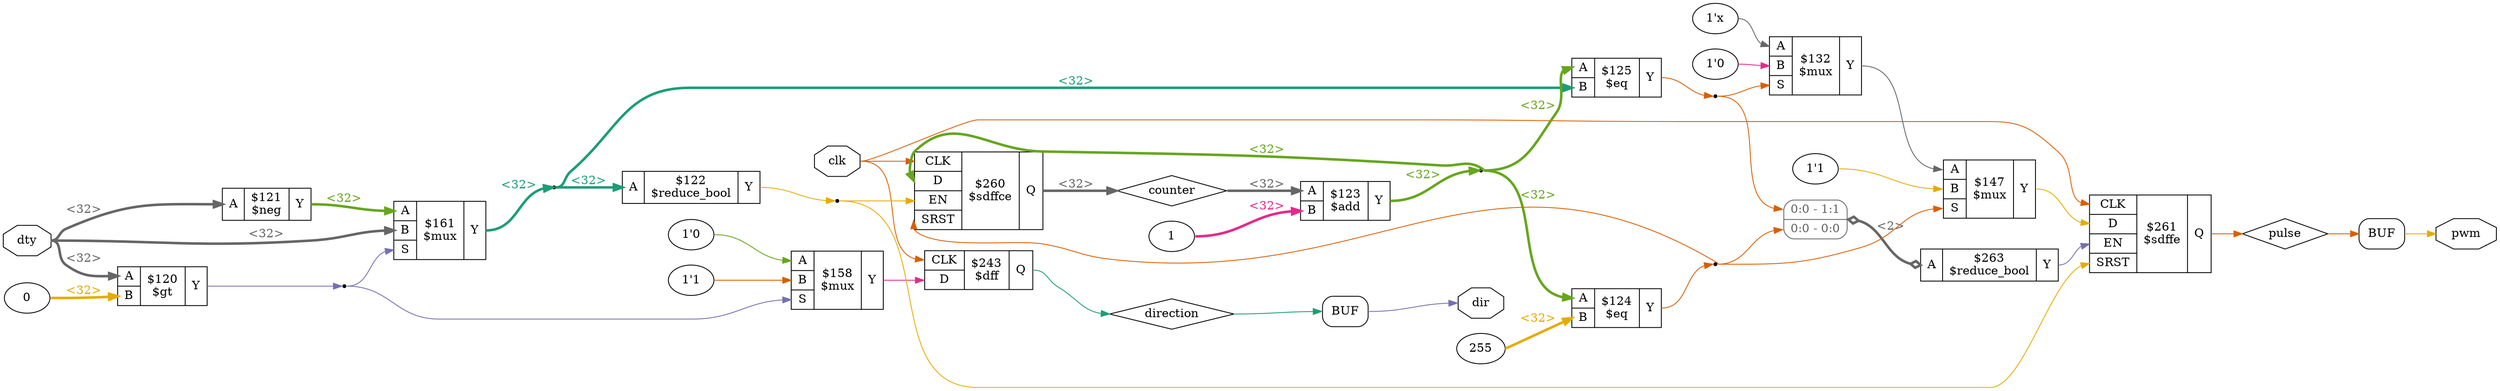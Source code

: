 digraph "$paramod&#9586;vout_sine_pwm&#9586;DIVIDER=s32'00000000000000000000000011111111" {
rankdir="LR";
remincross=true;
n12 [ shape=octagon, label="clk", color="black", fontcolor="black" ];
n13 [ shape=diamond, label="counter", color="black", fontcolor="black" ];
n14 [ shape=octagon, label="dir", color="black", fontcolor="black" ];
n15 [ shape=diamond, label="direction", color="black", fontcolor="black" ];
n16 [ shape=octagon, label="dty", color="black", fontcolor="black" ];
n17 [ shape=diamond, label="pulse", color="black", fontcolor="black" ];
n18 [ shape=octagon, label="pwm", color="black", fontcolor="black" ];
v0 [ label="1" ];
c22 [ shape=record, label="{{<p19> A|<p20> B}|$123\n$add|{<p21> Y}}",  ];
c28 [ shape=record, label="{{<p23> CLK|<p24> D|<p25> EN|<p26> SRST}|$260\n$sdffce|{<p27> Q}}",  ];
c29 [ shape=record, label="{{<p23> CLK|<p24> D|<p25> EN|<p26> SRST}|$261\n$sdffe|{<p27> Q}}",  ];
c30 [ shape=record, label="{{<p19> A}|$263\n$reduce_bool|{<p21> Y}}",  ];
x1 [ shape=record, style=rounded, label="<s1> 0:0 - 1:1 |<s0> 0:0 - 0:0 ", colorscheme="dark28", color="8", fontcolor="8" ];
x1:e -> c30:p19:w [arrowhead=odiamond, arrowtail=odiamond, dir=both, colorscheme="dark28", color="8", fontcolor="8", style="setlinewidth(3)", label="<2>"];
v2 [ label="255" ];
c31 [ shape=record, label="{{<p19> A|<p20> B}|$124\n$eq|{<p21> Y}}",  ];
c32 [ shape=record, label="{{<p19> A|<p20> B}|$125\n$eq|{<p21> Y}}",  ];
v3 [ label="0" ];
c33 [ shape=record, label="{{<p19> A|<p20> B}|$120\n$gt|{<p21> Y}}",  ];
c34 [ shape=record, label="{{<p19> A}|$122\n$reduce_bool|{<p21> Y}}",  ];
c35 [ shape=record, label="{{<p19> A}|$121\n$neg|{<p21> Y}}",  ];
c36 [ shape=record, label="{{<p23> CLK|<p24> D}|$243\n$dff|{<p27> Q}}",  ];
v4 [ label="1'x" ];
v5 [ label="1'0" ];
c38 [ shape=record, label="{{<p19> A|<p20> B|<p37> S}|$132\n$mux|{<p21> Y}}",  ];
v6 [ label="1'1" ];
c39 [ shape=record, label="{{<p19> A|<p20> B|<p37> S}|$147\n$mux|{<p21> Y}}",  ];
v7 [ label="1'0" ];
v8 [ label="1'1" ];
c40 [ shape=record, label="{{<p19> A|<p20> B|<p37> S}|$158\n$mux|{<p21> Y}}",  ];
c41 [ shape=record, label="{{<p19> A|<p20> B|<p37> S}|$161\n$mux|{<p21> Y}}",  ];
x9 [shape=box, style=rounded, label="BUF", ];
x10 [shape=box, style=rounded, label="BUF", ];
c40:p21:e -> c36:p24:w [colorscheme="dark28", color="4", fontcolor="4", label=""];
n10 [ shape=point ];
c34:p21:e -> n10:w [colorscheme="dark28", color="6", fontcolor="6", label=""];
n10:e -> c28:p25:w [colorscheme="dark28", color="6", fontcolor="6", label=""];
n10:e -> c29:p26:w [colorscheme="dark28", color="6", fontcolor="6", label=""];
c35:p21:e -> c41:p19:w [colorscheme="dark28", color="5", fontcolor="5", style="setlinewidth(3)", label="<32>"];
n12:e -> c28:p23:w [colorscheme="dark28", color="2", fontcolor="2", label=""];
n12:e -> c29:p23:w [colorscheme="dark28", color="2", fontcolor="2", label=""];
n12:e -> c36:p23:w [colorscheme="dark28", color="2", fontcolor="2", label=""];
c28:p27:e -> n13:w [colorscheme="dark28", color="8", fontcolor="8", style="setlinewidth(3)", label="<32>"];
n13:e -> c22:p19:w [colorscheme="dark28", color="8", fontcolor="8", style="setlinewidth(3)", label="<32>"];
x9:e -> n14:w [colorscheme="dark28", color="3", fontcolor="3", label=""];
c36:p27:e -> n15:w [colorscheme="dark28", color="1", fontcolor="1", label=""];
n15:e -> x9:w [colorscheme="dark28", color="1", fontcolor="1", label=""];
n16:e -> c33:p19:w [colorscheme="dark28", color="8", fontcolor="8", style="setlinewidth(3)", label="<32>"];
n16:e -> c35:p19:w [colorscheme="dark28", color="8", fontcolor="8", style="setlinewidth(3)", label="<32>"];
n16:e -> c41:p20:w [colorscheme="dark28", color="8", fontcolor="8", style="setlinewidth(3)", label="<32>"];
c29:p27:e -> n17:w [colorscheme="dark28", color="2", fontcolor="2", label=""];
n17:e -> x10:w [colorscheme="dark28", color="2", fontcolor="2", label=""];
x10:e -> n18:w [colorscheme="dark28", color="6", fontcolor="6", label=""];
n2 [ shape=point ];
c41:p21:e -> n2:w [colorscheme="dark28", color="1", fontcolor="1", style="setlinewidth(3)", label="<32>"];
n2:e -> c32:p20:w [colorscheme="dark28", color="1", fontcolor="1", style="setlinewidth(3)", label="<32>"];
n2:e -> c34:p19:w [colorscheme="dark28", color="1", fontcolor="1", style="setlinewidth(3)", label="<32>"];
c39:p21:e -> c29:p24:w [colorscheme="dark28", color="6", fontcolor="6", label=""];
c38:p21:e -> c39:p19:w [colorscheme="dark28", color="8", fontcolor="8", label=""];
n5 [ shape=point ];
c22:p21:e -> n5:w [colorscheme="dark28", color="5", fontcolor="5", style="setlinewidth(3)", label="<32>"];
n5:e -> c28:p24:w [colorscheme="dark28", color="5", fontcolor="5", style="setlinewidth(3)", label="<32>"];
n5:e -> c31:p19:w [colorscheme="dark28", color="5", fontcolor="5", style="setlinewidth(3)", label="<32>"];
n5:e -> c32:p19:w [colorscheme="dark28", color="5", fontcolor="5", style="setlinewidth(3)", label="<32>"];
c30:p21:e -> c29:p25:w [colorscheme="dark28", color="3", fontcolor="3", label=""];
n7 [ shape=point ];
c31:p21:e -> n7:w [colorscheme="dark28", color="2", fontcolor="2", label=""];
n7:e -> c28:p26:w [colorscheme="dark28", color="2", fontcolor="2", label=""];
n7:e -> c39:p37:w [colorscheme="dark28", color="2", fontcolor="2", label=""];
n7:e -> x1:s0:w [colorscheme="dark28", color="2", fontcolor="2", label=""];
n8 [ shape=point ];
c32:p21:e -> n8:w [colorscheme="dark28", color="2", fontcolor="2", label=""];
n8:e -> c38:p37:w [colorscheme="dark28", color="2", fontcolor="2", label=""];
n8:e -> x1:s1:w [colorscheme="dark28", color="2", fontcolor="2", label=""];
n9 [ shape=point ];
c33:p21:e -> n9:w [colorscheme="dark28", color="3", fontcolor="3", label=""];
n9:e -> c40:p37:w [colorscheme="dark28", color="3", fontcolor="3", label=""];
n9:e -> c41:p37:w [colorscheme="dark28", color="3", fontcolor="3", label=""];
v0:e -> c22:p20:w [colorscheme="dark28", color="4", fontcolor="4", style="setlinewidth(3)", label="<32>"];
v2:e -> c31:p20:w [colorscheme="dark28", color="6", fontcolor="6", style="setlinewidth(3)", label="<32>"];
v3:e -> c33:p20:w [colorscheme="dark28", color="6", fontcolor="6", style="setlinewidth(3)", label="<32>"];
v4:e -> c38:p19:w [colorscheme="dark28", color="8", fontcolor="8", label=""];
v5:e -> c38:p20:w [colorscheme="dark28", color="4", fontcolor="4", label=""];
v6:e -> c39:p20:w [colorscheme="dark28", color="6", fontcolor="6", label=""];
v7:e -> c40:p19:w [colorscheme="dark28", color="5", fontcolor="5", label=""];
v8:e -> c40:p20:w [colorscheme="dark28", color="2", fontcolor="2", label=""];
}
digraph "vout_sine_pwm" {
rankdir="LR";
remincross=true;
n12 [ shape=octagon, label="clk", color="black", fontcolor="black" ];
n13 [ shape=diamond, label="counter", color="black", fontcolor="black" ];
n14 [ shape=octagon, label="dir", color="black", fontcolor="black" ];
n15 [ shape=diamond, label="direction", color="black", fontcolor="black" ];
n16 [ shape=octagon, label="dty", color="black", fontcolor="black" ];
n17 [ shape=diamond, label="pulse", color="black", fontcolor="black" ];
n18 [ shape=octagon, label="pwm", color="black", fontcolor="black" ];
v0 [ label="1" ];
c22 [ shape=record, label="{{<p19> A|<p20> B}|$112\n$add|{<p21> Y}}",  ];
c28 [ shape=record, label="{{<p23> CLK|<p24> D|<p25> EN|<p26> SRST}|$264\n$sdffce|{<p27> Q}}",  ];
c29 [ shape=record, label="{{<p23> CLK|<p24> D|<p25> EN|<p26> SRST}|$265\n$sdffe|{<p27> Q}}",  ];
c30 [ shape=record, label="{{<p19> A}|$267\n$reduce_bool|{<p21> Y}}",  ];
x1 [ shape=record, style=rounded, label="<s1> 0:0 - 1:1 |<s0> 0:0 - 0:0 ", colorscheme="dark28", color="2", fontcolor="2" ];
x1:e -> c30:p19:w [arrowhead=odiamond, arrowtail=odiamond, dir=both, colorscheme="dark28", color="2", fontcolor="2", style="setlinewidth(3)", label="<2>"];
v2 [ label="255" ];
c31 [ shape=record, label="{{<p19> A|<p20> B}|$113\n$eq|{<p21> Y}}",  ];
c32 [ shape=record, label="{{<p19> A|<p20> B}|$114\n$eq|{<p21> Y}}",  ];
v3 [ label="0" ];
c33 [ shape=record, label="{{<p19> A|<p20> B}|$109\n$gt|{<p21> Y}}",  ];
c34 [ shape=record, label="{{<p19> A}|$111\n$reduce_bool|{<p21> Y}}",  ];
c35 [ shape=record, label="{{<p19> A}|$110\n$neg|{<p21> Y}}",  ];
c36 [ shape=record, label="{{<p23> CLK|<p24> D}|$247\n$dff|{<p27> Q}}",  ];
v4 [ label="1'x" ];
v5 [ label="1'0" ];
c38 [ shape=record, label="{{<p19> A|<p20> B|<p37> S}|$165\n$mux|{<p21> Y}}",  ];
v6 [ label="1'1" ];
c39 [ shape=record, label="{{<p19> A|<p20> B|<p37> S}|$180\n$mux|{<p21> Y}}",  ];
v7 [ label="1'0" ];
v8 [ label="1'1" ];
c40 [ shape=record, label="{{<p19> A|<p20> B|<p37> S}|$191\n$mux|{<p21> Y}}",  ];
c41 [ shape=record, label="{{<p19> A|<p20> B|<p37> S}|$194\n$mux|{<p21> Y}}",  ];
x9 [shape=box, style=rounded, label="BUF", ];
x10 [shape=box, style=rounded, label="BUF", ];
c40:p21:e -> c36:p24:w [colorscheme="dark28", color="4", fontcolor="4", label=""];
n10 [ shape=point ];
c34:p21:e -> n10:w [colorscheme="dark28", color="8", fontcolor="8", label=""];
n10:e -> c28:p25:w [colorscheme="dark28", color="8", fontcolor="8", label=""];
n10:e -> c29:p26:w [colorscheme="dark28", color="8", fontcolor="8", label=""];
c35:p21:e -> c41:p19:w [colorscheme="dark28", color="6", fontcolor="6", style="setlinewidth(3)", label="<32>"];
n12:e -> c28:p23:w [colorscheme="dark28", color="1", fontcolor="1", label=""];
n12:e -> c29:p23:w [colorscheme="dark28", color="1", fontcolor="1", label=""];
n12:e -> c36:p23:w [colorscheme="dark28", color="1", fontcolor="1", label=""];
c28:p27:e -> n13:w [colorscheme="dark28", color="3", fontcolor="3", style="setlinewidth(3)", label="<32>"];
n13:e -> c22:p19:w [colorscheme="dark28", color="3", fontcolor="3", style="setlinewidth(3)", label="<32>"];
x9:e -> n14:w [colorscheme="dark28", color="4", fontcolor="4", label=""];
c36:p27:e -> n15:w [colorscheme="dark28", color="6", fontcolor="6", label=""];
n15:e -> x9:w [colorscheme="dark28", color="6", fontcolor="6", label=""];
n16:e -> c33:p19:w [colorscheme="dark28", color="3", fontcolor="3", style="setlinewidth(3)", label="<32>"];
n16:e -> c35:p19:w [colorscheme="dark28", color="3", fontcolor="3", style="setlinewidth(3)", label="<32>"];
n16:e -> c41:p20:w [colorscheme="dark28", color="3", fontcolor="3", style="setlinewidth(3)", label="<32>"];
c29:p27:e -> n17:w [colorscheme="dark28", color="3", fontcolor="3", label=""];
n17:e -> x10:w [colorscheme="dark28", color="3", fontcolor="3", label=""];
x10:e -> n18:w [colorscheme="dark28", color="2", fontcolor="2", label=""];
n2 [ shape=point ];
c41:p21:e -> n2:w [colorscheme="dark28", color="8", fontcolor="8", style="setlinewidth(3)", label="<32>"];
n2:e -> c32:p20:w [colorscheme="dark28", color="8", fontcolor="8", style="setlinewidth(3)", label="<32>"];
n2:e -> c34:p19:w [colorscheme="dark28", color="8", fontcolor="8", style="setlinewidth(3)", label="<32>"];
c39:p21:e -> c29:p24:w [colorscheme="dark28", color="7", fontcolor="7", label=""];
c38:p21:e -> c39:p19:w [colorscheme="dark28", color="7", fontcolor="7", label=""];
n5 [ shape=point ];
c22:p21:e -> n5:w [colorscheme="dark28", color="7", fontcolor="7", style="setlinewidth(3)", label="<32>"];
n5:e -> c28:p24:w [colorscheme="dark28", color="7", fontcolor="7", style="setlinewidth(3)", label="<32>"];
n5:e -> c31:p19:w [colorscheme="dark28", color="7", fontcolor="7", style="setlinewidth(3)", label="<32>"];
n5:e -> c32:p19:w [colorscheme="dark28", color="7", fontcolor="7", style="setlinewidth(3)", label="<32>"];
c30:p21:e -> c29:p25:w [colorscheme="dark28", color="7", fontcolor="7", label=""];
n7 [ shape=point ];
c31:p21:e -> n7:w [colorscheme="dark28", color="3", fontcolor="3", label=""];
n7:e -> c28:p26:w [colorscheme="dark28", color="3", fontcolor="3", label=""];
n7:e -> c39:p37:w [colorscheme="dark28", color="3", fontcolor="3", label=""];
n7:e -> x1:s0:w [colorscheme="dark28", color="3", fontcolor="3", label=""];
n8 [ shape=point ];
c32:p21:e -> n8:w [colorscheme="dark28", color="2", fontcolor="2", label=""];
n8:e -> c38:p37:w [colorscheme="dark28", color="2", fontcolor="2", label=""];
n8:e -> x1:s1:w [colorscheme="dark28", color="2", fontcolor="2", label=""];
n9 [ shape=point ];
c33:p21:e -> n9:w [colorscheme="dark28", color="1", fontcolor="1", label=""];
n9:e -> c40:p37:w [colorscheme="dark28", color="1", fontcolor="1", label=""];
n9:e -> c41:p37:w [colorscheme="dark28", color="1", fontcolor="1", label=""];
v0:e -> c22:p20:w [colorscheme="dark28", color="1", fontcolor="1", style="setlinewidth(3)", label="<32>"];
v2:e -> c31:p20:w [colorscheme="dark28", color="5", fontcolor="5", style="setlinewidth(3)", label="<32>"];
v3:e -> c33:p20:w [colorscheme="dark28", color="1", fontcolor="1", style="setlinewidth(3)", label="<32>"];
v4:e -> c38:p19:w [colorscheme="dark28", color="3", fontcolor="3", label=""];
v5:e -> c38:p20:w [colorscheme="dark28", color="8", fontcolor="8", label=""];
v6:e -> c39:p20:w [colorscheme="dark28", color="7", fontcolor="7", label=""];
v7:e -> c40:p19:w [colorscheme="dark28", color="5", fontcolor="5", label=""];
v8:e -> c40:p20:w [colorscheme="dark28", color="7", fontcolor="7", label=""];
}
digraph "vout_sinepwm" {
rankdir="LR";
remincross=true;
n48 [ shape=octagon, label="clk", color="black", fontcolor="black" ];
n49 [ shape=diamond, label="clk_cnt", color="black", fontcolor="black" ];
n50 [ shape=diamond, label="cnt", color="black", fontcolor="black" ];
n51 [ shape=diamond, label="dir1", color="black", fontcolor="black" ];
n52 [ shape=diamond, label="dty", color="black", fontcolor="black" ];
n53 [ shape=octagon, label="freq", color="black", fontcolor="black" ];
n54 [ shape=octagon, label="pwm_out", color="black", fontcolor="black" ];
c60 [ shape=record, label="{{<p55> CLK|<p56> D|<p57> EN|<p58> SRST}|$rdreg[0]\n$sdffce|{<p59> Q}}",  ];
v0 [ label="1" ];
c64 [ shape=record, label="{{<p61> A|<p62> B}|$32\n$add|{<p63> Y}}",  ];
v1 [ label="1" ];
c65 [ shape=record, label="{{<p61> A|<p62> B}|$39\n$add|{<p63> Y}}",  ];
c66 [ shape=record, label="{{<p55> CLK|<p56> D|<p58> SRST}|$258\n$sdff|{<p59> Q}}",  ];
c67 [ shape=record, label="{{<p55> CLK|<p56> D|<p57> EN|<p58> SRST}|$268\n$sdffce|{<p59> Q}}",  ];
c68 [ shape=record, label="{{<p61> A}|$36\n$logic_not|{<p63> Y}}",  ];
v2 [ label="8'00011101" ];
c69 [ shape=record, label="{{<p61> A|<p62> B}|$41\n$eq|{<p63> Y}}",  ];
v3 [ label="8'11111111" ];
c70 [ shape=record, label="{{<p61> A|<p62> B}|$42\n$eq|{<p63> Y}}",  ];
c71 [ shape=record, label="{{<p61> A|<p62> B}|$35\n$ge|{<p63> Y}}",  ];
v4 [ label="0" ];
c72 [ shape=record, label="{{<p61> A|<p62> B}|$38\n$gt|{<p63> Y}}",  ];
c74 [ shape=record, label="{{<p61> A|<p62> B|<p73> S}|$279\n$mux|{<p63> Y}}",  ];
x5 [ shape=record, style=rounded, label="<s0> 4:4 - 0:0 ", colorscheme="dark28", color="7", fontcolor="7" ];
x5:e -> c74:p73:w [arrowhead=odiamond, arrowtail=odiamond, dir=both, colorscheme="dark28", color="6", fontcolor="6", label=""];
c75 [ shape=record, label="{{<p61> A|<p62> B|<p73> S}|$282\n$mux|{<p63> Y}}",  ];
x6 [ shape=record, style=rounded, label="<s0> 3:3 - 0:0 ", colorscheme="dark28", color="6", fontcolor="6" ];
x6:e -> c75:p73:w [arrowhead=odiamond, arrowtail=odiamond, dir=both, colorscheme="dark28", color="6", fontcolor="6", label=""];
c76 [ shape=record, label="{{<p61> A|<p62> B|<p73> S}|$285\n$mux|{<p63> Y}}",  ];
x7 [ shape=record, style=rounded, label="<s0> 3:3 - 0:0 ", colorscheme="dark28", color="6", fontcolor="6" ];
x7:e -> c76:p73:w [arrowhead=odiamond, arrowtail=odiamond, dir=both, colorscheme="dark28", color="2", fontcolor="2", label=""];
c77 [ shape=record, label="{{<p61> A|<p62> B|<p73> S}|$288\n$mux|{<p63> Y}}",  ];
x8 [ shape=record, style=rounded, label="<s0> 2:2 - 0:0 ", colorscheme="dark28", color="2", fontcolor="2" ];
x8:e -> c77:p73:w [arrowhead=odiamond, arrowtail=odiamond, dir=both, colorscheme="dark28", color="5", fontcolor="5", label=""];
c78 [ shape=record, label="{{<p61> A|<p62> B|<p73> S}|$291\n$mux|{<p63> Y}}",  ];
x9 [ shape=record, style=rounded, label="<s0> 2:2 - 0:0 ", colorscheme="dark28", color="5", fontcolor="5" ];
x9:e -> c78:p73:w [arrowhead=odiamond, arrowtail=odiamond, dir=both, colorscheme="dark28", color="7", fontcolor="7", label=""];
c79 [ shape=record, label="{{<p61> A|<p62> B|<p73> S}|$294\n$mux|{<p63> Y}}",  ];
x10 [ shape=record, style=rounded, label="<s0> 2:2 - 0:0 ", colorscheme="dark28", color="7", fontcolor="7" ];
x10:e -> c79:p73:w [arrowhead=odiamond, arrowtail=odiamond, dir=both, colorscheme="dark28", color="6", fontcolor="6", label=""];
c80 [ shape=record, label="{{<p61> A|<p62> B|<p73> S}|$297\n$mux|{<p63> Y}}",  ];
x11 [ shape=record, style=rounded, label="<s0> 2:2 - 0:0 ", colorscheme="dark28", color="6", fontcolor="6" ];
x11:e -> c80:p73:w [arrowhead=odiamond, arrowtail=odiamond, dir=both, colorscheme="dark28", color="6", fontcolor="6", label=""];
c81 [ shape=record, label="{{<p61> A|<p62> B|<p73> S}|$300\n$mux|{<p63> Y}}",  ];
x12 [ shape=record, style=rounded, label="<s0> 1:1 - 0:0 ", colorscheme="dark28", color="6", fontcolor="6" ];
x12:e -> c81:p73:w [arrowhead=odiamond, arrowtail=odiamond, dir=both, colorscheme="dark28", color="1", fontcolor="1", label=""];
c82 [ shape=record, label="{{<p61> A|<p62> B|<p73> S}|$303\n$mux|{<p63> Y}}",  ];
x13 [ shape=record, style=rounded, label="<s0> 1:1 - 0:0 ", colorscheme="dark28", color="1", fontcolor="1" ];
x13:e -> c82:p73:w [arrowhead=odiamond, arrowtail=odiamond, dir=both, colorscheme="dark28", color="8", fontcolor="8", label=""];
c83 [ shape=record, label="{{<p61> A|<p62> B|<p73> S}|$306\n$mux|{<p63> Y}}",  ];
x14 [ shape=record, style=rounded, label="<s0> 1:1 - 0:0 ", colorscheme="dark28", color="8", fontcolor="8" ];
x14:e -> c83:p73:w [arrowhead=odiamond, arrowtail=odiamond, dir=both, colorscheme="dark28", color="1", fontcolor="1", label=""];
c84 [ shape=record, label="{{<p61> A|<p62> B|<p73> S}|$309\n$mux|{<p63> Y}}",  ];
x15 [ shape=record, style=rounded, label="<s0> 1:1 - 0:0 ", colorscheme="dark28", color="1", fontcolor="1" ];
x15:e -> c84:p73:w [arrowhead=odiamond, arrowtail=odiamond, dir=both, colorscheme="dark28", color="7", fontcolor="7", label=""];
c85 [ shape=record, label="{{<p61> A|<p62> B|<p73> S}|$312\n$mux|{<p63> Y}}",  ];
x16 [ shape=record, style=rounded, label="<s0> 1:1 - 0:0 ", colorscheme="dark28", color="7", fontcolor="7" ];
x16:e -> c85:p73:w [arrowhead=odiamond, arrowtail=odiamond, dir=both, colorscheme="dark28", color="2", fontcolor="2", label=""];
v17 [ label="8'00001001" ];
c86 [ shape=record, label="{{<p61> A|<p62> B|<p73> S}|$315\n$mux|{<p63> Y}}",  ];
x18 [ shape=record, style=rounded, label="<s0> 1:1 - 0:0 ", colorscheme="dark28", color="2", fontcolor="2" ];
x18:e -> c86:p73:w [arrowhead=odiamond, arrowtail=odiamond, dir=both, colorscheme="dark28", color="8", fontcolor="8", label=""];
c87 [ shape=record, label="{{<p61> A|<p62> B|<p73> S}|$318\n$mux|{<p63> Y}}",  ];
x19 [ shape=record, style=rounded, label="<s0> 1:1 - 0:0 ", colorscheme="dark28", color="8", fontcolor="8" ];
x19:e -> c87:p73:w [arrowhead=odiamond, arrowtail=odiamond, dir=both, colorscheme="dark28", color="4", fontcolor="4", label=""];
c88 [ shape=record, label="{{<p61> A|<p62> B|<p73> S}|$321\n$mux|{<p63> Y}}",  ];
x20 [ shape=record, style=rounded, label="<s0> 1:1 - 0:0 ", colorscheme="dark28", color="4", fontcolor="4" ];
x20:e -> c88:p73:w [arrowhead=odiamond, arrowtail=odiamond, dir=both, colorscheme="dark28", color="7", fontcolor="7", label=""];
v21 [ label="8'10000000" ];
v22 [ label="8'10011001" ];
c89 [ shape=record, label="{{<p61> A|<p62> B|<p73> S}|$324\n$mux|{<p63> Y}}",  ];
x23 [ shape=record, style=rounded, label="<s0> 0:0 - 0:0 ", colorscheme="dark28", color="7", fontcolor="7" ];
x23:e -> c89:p73:w [arrowhead=odiamond, arrowtail=odiamond, dir=both, colorscheme="dark28", color="3", fontcolor="3", label=""];
v24 [ label="8'00011000" ];
v25 [ label="8'00001110" ];
c90 [ shape=record, label="{{<p61> A|<p62> B|<p73> S}|$354\n$mux|{<p63> Y}}",  ];
x26 [ shape=record, style=rounded, label="<s0> 0:0 - 0:0 ", colorscheme="dark28", color="3", fontcolor="3" ];
x26:e -> c90:p73:w [arrowhead=odiamond, arrowtail=odiamond, dir=both, colorscheme="dark28", color="4", fontcolor="4", label=""];
v27 [ label="8'00001110" ];
v28 [ label="8'00011000" ];
c91 [ shape=record, label="{{<p61> A|<p62> B|<p73> S}|$360\n$mux|{<p63> Y}}",  ];
x29 [ shape=record, style=rounded, label="<s0> 0:0 - 0:0 ", colorscheme="dark28", color="4", fontcolor="4" ];
x29:e -> c91:p73:w [arrowhead=odiamond, arrowtail=odiamond, dir=both, colorscheme="dark28", color="7", fontcolor="7", label=""];
v30 [ label="8'00100111" ];
v31 [ label="8'00111001" ];
c92 [ shape=record, label="{{<p61> A|<p62> B|<p73> S}|$363\n$mux|{<p63> Y}}",  ];
x32 [ shape=record, style=rounded, label="<s0> 0:0 - 0:0 ", colorscheme="dark28", color="7", fontcolor="7" ];
x32:e -> c92:p73:w [arrowhead=odiamond, arrowtail=odiamond, dir=both, colorscheme="dark28", color="7", fontcolor="7", label=""];
v33 [ label="8'01001111" ];
v34 [ label="8'01100111" ];
c93 [ shape=record, label="{{<p61> A|<p62> B|<p73> S}|$366\n$mux|{<p63> Y}}",  ];
x35 [ shape=record, style=rounded, label="<s0> 0:0 - 0:0 ", colorscheme="dark28", color="7", fontcolor="7" ];
x35:e -> c93:p73:w [arrowhead=odiamond, arrowtail=odiamond, dir=both, colorscheme="dark28", color="1", fontcolor="1", label=""];
c94 [ shape=record, label="{{<p61> A|<p62> B|<p73> S}|$369\n$mux|{<p63> Y}}",  ];
x36 [ shape=record, style=rounded, label="<s0> 0:0 - 0:0 ", colorscheme="dark28", color="1", fontcolor="1" ];
x36:e -> c94:p73:w [arrowhead=odiamond, arrowtail=odiamond, dir=both, colorscheme="dark28", color="3", fontcolor="3", label=""];
v37 [ label="8'10110001" ];
v38 [ label="8'11000111" ];
c95 [ shape=record, label="{{<p61> A|<p62> B|<p73> S}|$327\n$mux|{<p63> Y}}",  ];
x39 [ shape=record, style=rounded, label="<s0> 0:0 - 0:0 ", colorscheme="dark28", color="3", fontcolor="3" ];
x39:e -> c95:p73:w [arrowhead=odiamond, arrowtail=odiamond, dir=both, colorscheme="dark28", color="3", fontcolor="3", label=""];
v40 [ label="8'11011001" ];
v41 [ label="8'11101000" ];
c96 [ shape=record, label="{{<p61> A|<p62> B|<p73> S}|$330\n$mux|{<p63> Y}}",  ];
x42 [ shape=record, style=rounded, label="<s0> 0:0 - 0:0 ", colorscheme="dark28", color="3", fontcolor="3" ];
x42:e -> c96:p73:w [arrowhead=odiamond, arrowtail=odiamond, dir=both, colorscheme="dark28", color="4", fontcolor="4", label=""];
v43 [ label="8'11110010" ];
v44 [ label="8'11110111" ];
c97 [ shape=record, label="{{<p61> A|<p62> B|<p73> S}|$333\n$mux|{<p63> Y}}",  ];
x45 [ shape=record, style=rounded, label="<s0> 0:0 - 0:0 ", colorscheme="dark28", color="4", fontcolor="4" ];
x45:e -> c97:p73:w [arrowhead=odiamond, arrowtail=odiamond, dir=both, colorscheme="dark28", color="5", fontcolor="5", label=""];
v46 [ label="8'11110111" ];
v47 [ label="8'11110010" ];
c98 [ shape=record, label="{{<p61> A|<p62> B|<p73> S}|$336\n$mux|{<p63> Y}}",  ];
x48 [ shape=record, style=rounded, label="<s0> 0:0 - 0:0 ", colorscheme="dark28", color="5", fontcolor="5" ];
x48:e -> c98:p73:w [arrowhead=odiamond, arrowtail=odiamond, dir=both, colorscheme="dark28", color="8", fontcolor="8", label=""];
v49 [ label="8'11101000" ];
v50 [ label="8'11011001" ];
c99 [ shape=record, label="{{<p61> A|<p62> B|<p73> S}|$339\n$mux|{<p63> Y}}",  ];
x51 [ shape=record, style=rounded, label="<s0> 0:0 - 0:0 ", colorscheme="dark28", color="8", fontcolor="8" ];
x51:e -> c99:p73:w [arrowhead=odiamond, arrowtail=odiamond, dir=both, colorscheme="dark28", color="2", fontcolor="2", label=""];
v52 [ label="8'11000111" ];
v53 [ label="8'10110001" ];
c100 [ shape=record, label="{{<p61> A|<p62> B|<p73> S}|$342\n$mux|{<p63> Y}}",  ];
x54 [ shape=record, style=rounded, label="<s0> 0:0 - 0:0 ", colorscheme="dark28", color="2", fontcolor="2" ];
x54:e -> c100:p73:w [arrowhead=odiamond, arrowtail=odiamond, dir=both, colorscheme="dark28", color="8", fontcolor="8", label=""];
v55 [ label="8'10011001" ];
v56 [ label="8'10000000" ];
c101 [ shape=record, label="{{<p61> A|<p62> B|<p73> S}|$345\n$mux|{<p63> Y}}",  ];
x57 [ shape=record, style=rounded, label="<s0> 0:0 - 0:0 ", colorscheme="dark28", color="8", fontcolor="8" ];
x57:e -> c101:p73:w [arrowhead=odiamond, arrowtail=odiamond, dir=both, colorscheme="dark28", color="5", fontcolor="5", label=""];
v58 [ label="8'01100111" ];
v59 [ label="8'01001111" ];
c102 [ shape=record, label="{{<p61> A|<p62> B|<p73> S}|$348\n$mux|{<p63> Y}}",  ];
x60 [ shape=record, style=rounded, label="<s0> 0:0 - 0:0 ", colorscheme="dark28", color="5", fontcolor="5" ];
x60:e -> c102:p73:w [arrowhead=odiamond, arrowtail=odiamond, dir=both, colorscheme="dark28", color="7", fontcolor="7", label=""];
v61 [ label="8'00111001" ];
v62 [ label="8'00100111" ];
c103 [ shape=record, label="{{<p61> A|<p62> B|<p73> S}|$351\n$mux|{<p63> Y}}",  ];
x63 [ shape=record, style=rounded, label="<s0> 0:0 - 0:0 ", colorscheme="dark28", color="7", fontcolor="7" ];
x63:e -> c103:p73:w [arrowhead=odiamond, arrowtail=odiamond, dir=both, colorscheme="dark28", color="7", fontcolor="7", label=""];
c104 [ shape=record, label="{{<p61> A}|$34\n$neg|{<p63> Y}}",  ];
v64 [ label="8'00000000" ];
c105 [ shape=record, label="{{<p61> A|<p62> B|<p73> S}|$204\n$mux|{<p63> Y}}",  ];
v65 [ label="8'x" ];
c106 [ shape=record, label="{{<p61> A|<p62> B|<p73> S}|$206\n$mux|{<p63> Y}}",  ];
c107 [ shape=record, label="{{<p61> A|<p62> B|<p73> S}|$210\n$mux|{<p63> Y}}",  ];
x66 [ shape=record, style=rounded, label="<s0> 7:0 - 7:0 ", colorscheme="dark28", color="7", fontcolor="7" ];
x66:e -> c107:p61:w [arrowhead=odiamond, arrowtail=odiamond, dir=both, colorscheme="dark28", color="8", fontcolor="8", style="setlinewidth(3)", label="<8>"];
x67 [ shape=record, style=rounded, label="<s0> 7:0 - 7:0 ", colorscheme="dark28", color="8", fontcolor="8" ];
x67:e -> c107:p62:w [arrowhead=odiamond, arrowtail=odiamond, dir=both, colorscheme="dark28", color="1", fontcolor="1", style="setlinewidth(3)", label="<8>"];
c108 [ shape=record, label="{{<p61> A|<p62> B|<p73> S}|$225\n$mux|{<p63> Y}}",  ];
v68 [ label="8'x" ];
c109 [ shape=record, label="{{<p61> A|<p62> B|<p73> S}|$227\n$mux|{<p63> Y}}",  ];
c110 [ shape=record, label="{{<p61> A|<p62> B|<p73> S}|$239\n$mux|{<p63> Y}}",  ];
v69 [ label="1" ];
c111 [ shape=record, label="{{<p61> A|<p62> B}|$40\n$sub|{<p63> Y}}",  ];
c114 [ shape=record, label="{{<p48> clk|<p52> dty}|vout_sine_pwm1\n$paramod&#9586;vout_sine_pwm&#9586;DIVIDER=s32'00000000000000000000000011111111|{<p112> dir|<p113> pwm}}",  ];
x70 [ shape=record, style=rounded, label="0 -&gt; 31:8 |<s0> 7:0 - 7:0 ", colorscheme="dark28", color="1", fontcolor="1" ];
x70:e -> c114:p52:w [arrowhead=odiamond, arrowtail=odiamond, dir=both, colorscheme="dark28", color="5", fontcolor="5", style="setlinewidth(3)", label="<32>"];
n1 [ shape=point ];
c110:p63:e -> n1:w [colorscheme="dark28", color="8", fontcolor="8", style="setlinewidth(3)", label="<32>"];
n1:e -> c68:p61:w [colorscheme="dark28", color="8", fontcolor="8", style="setlinewidth(3)", label="<32>"];
n1:e -> c71:p62:w [colorscheme="dark28", color="8", fontcolor="8", style="setlinewidth(3)", label="<32>"];
c70:p63:e -> c67:p58:w [colorscheme="dark28", color="6", fontcolor="6", label=""];
n11 [ shape=point ];
c71:p63:e -> n11:w [colorscheme="dark28", color="4", fontcolor="4", label=""];
n11:e -> c106:p73:w [colorscheme="dark28", color="4", fontcolor="4", label=""];
n11:e -> c109:p73:w [colorscheme="dark28", color="4", fontcolor="4", label=""];
n11:e -> c60:p57:w [colorscheme="dark28", color="4", fontcolor="4", label=""];
n11:e -> c66:p58:w [colorscheme="dark28", color="4", fontcolor="4", label=""];
n11:e -> c67:p57:w [colorscheme="dark28", color="4", fontcolor="4", label=""];
n12 [ shape=point ];
c72:p63:e -> n12:w [colorscheme="dark28", color="7", fontcolor="7", label=""];
n12:e -> c107:p73:w [colorscheme="dark28", color="7", fontcolor="7", label=""];
n12:e -> c110:p73:w [colorscheme="dark28", color="7", fontcolor="7", label=""];
c75:p63:e -> c74:p61:w [colorscheme="dark28", color="7", fontcolor="7", style="setlinewidth(3)", label="<8>"];
c76:p63:e -> c74:p62:w [colorscheme="dark28", color="2", fontcolor="2", style="setlinewidth(3)", label="<8>"];
c77:p63:e -> c75:p61:w [colorscheme="dark28", color="3", fontcolor="3", style="setlinewidth(3)", label="<8>"];
c78:p63:e -> c75:p62:w [colorscheme="dark28", color="3", fontcolor="3", style="setlinewidth(3)", label="<8>"];
c79:p63:e -> c76:p61:w [colorscheme="dark28", color="4", fontcolor="4", style="setlinewidth(3)", label="<8>"];
c80:p63:e -> c76:p62:w [colorscheme="dark28", color="1", fontcolor="1", style="setlinewidth(3)", label="<8>"];
c81:p63:e -> c77:p61:w [colorscheme="dark28", color="1", fontcolor="1", style="setlinewidth(3)", label="<8>"];
n2 [ shape=point ];
c109:p63:e -> n2:w [colorscheme="dark28", color="3", fontcolor="3", style="setlinewidth(3)", label="<8>"];
n2:e -> c105:p61:w [colorscheme="dark28", color="3", fontcolor="3", style="setlinewidth(3)", label="<8>"];
n2:e -> c69:p61:w [colorscheme="dark28", color="3", fontcolor="3", style="setlinewidth(3)", label="<8>"];
c82:p63:e -> c77:p62:w [colorscheme="dark28", color="4", fontcolor="4", style="setlinewidth(3)", label="<8>"];
c83:p63:e -> c78:p61:w [colorscheme="dark28", color="6", fontcolor="6", style="setlinewidth(3)", label="<8>"];
c84:p63:e -> c78:p62:w [colorscheme="dark28", color="6", fontcolor="6", style="setlinewidth(3)", label="<8>"];
c85:p63:e -> c79:p61:w [colorscheme="dark28", color="8", fontcolor="8", style="setlinewidth(3)", label="<8>"];
c86:p63:e -> c79:p62:w [colorscheme="dark28", color="7", fontcolor="7", style="setlinewidth(3)", label="<8>"];
c87:p63:e -> c80:p61:w [colorscheme="dark28", color="7", fontcolor="7", style="setlinewidth(3)", label="<8>"];
c88:p63:e -> c80:p62:w [colorscheme="dark28", color="5", fontcolor="5", style="setlinewidth(3)", label="<8>"];
c89:p63:e -> c81:p61:w [colorscheme="dark28", color="2", fontcolor="2", style="setlinewidth(3)", label="<8>"];
c95:p63:e -> c81:p62:w [colorscheme="dark28", color="7", fontcolor="7", style="setlinewidth(3)", label="<8>"];
c96:p63:e -> c82:p61:w [colorscheme="dark28", color="7", fontcolor="7", style="setlinewidth(3)", label="<8>"];
c107:p63:e -> c108:p61:w [colorscheme="dark28", color="3", fontcolor="3", style="setlinewidth(3)", label="<8>"];
c97:p63:e -> c82:p62:w [colorscheme="dark28", color="7", fontcolor="7", style="setlinewidth(3)", label="<8>"];
c98:p63:e -> c83:p61:w [colorscheme="dark28", color="1", fontcolor="1", style="setlinewidth(3)", label="<8>"];
c99:p63:e -> c83:p62:w [colorscheme="dark28", color="1", fontcolor="1", style="setlinewidth(3)", label="<8>"];
c100:p63:e -> c84:p61:w [colorscheme="dark28", color="1", fontcolor="1", style="setlinewidth(3)", label="<8>"];
c101:p63:e -> c84:p62:w [colorscheme="dark28", color="8", fontcolor="8", style="setlinewidth(3)", label="<8>"];
c102:p63:e -> c85:p61:w [colorscheme="dark28", color="2", fontcolor="2", style="setlinewidth(3)", label="<8>"];
c103:p63:e -> c85:p62:w [colorscheme="dark28", color="5", fontcolor="5", style="setlinewidth(3)", label="<8>"];
c90:p63:e -> c86:p61:w [colorscheme="dark28", color="1", fontcolor="1", style="setlinewidth(3)", label="<8>"];
c91:p63:e -> c87:p61:w [colorscheme="dark28", color="6", fontcolor="6", style="setlinewidth(3)", label="<8>"];
c92:p63:e -> c87:p62:w [colorscheme="dark28", color="5", fontcolor="5", style="setlinewidth(3)", label="<8>"];
n4 [ shape=point ];
c106:p63:e -> n4:w [colorscheme="dark28", color="2", fontcolor="2", style="setlinewidth(3)", label="<8>"];
n4:e -> c67:p56:w [colorscheme="dark28", color="2", fontcolor="2", style="setlinewidth(3)", label="<8>"];
n4:e -> c70:p61:w [colorscheme="dark28", color="2", fontcolor="2", style="setlinewidth(3)", label="<8>"];
c93:p63:e -> c88:p61:w [colorscheme="dark28", color="8", fontcolor="8", style="setlinewidth(3)", label="<8>"];
c94:p63:e -> c88:p62:w [colorscheme="dark28", color="4", fontcolor="4", style="setlinewidth(3)", label="<8>"];
n42 [ shape=diamond, label="$370" ];
n42:e -> c94:p61:w [colorscheme="dark28", color="5", fontcolor="5", style="setlinewidth(3)", label="<8>"];
n43 [ shape=diamond, label="$371" ];
n43:e -> c94:p62:w [colorscheme="dark28", color="6", fontcolor="6", style="setlinewidth(3)", label="<8>"];
c104:p63:e -> c110:p61:w [colorscheme="dark28", color="8", fontcolor="8", style="setlinewidth(3)", label="<32>"];
c105:p63:e -> c106:p62:w [colorscheme="dark28", color="4", fontcolor="4", style="setlinewidth(3)", label="<8>"];
c108:p63:e -> c109:p62:w [colorscheme="dark28", color="7", fontcolor="7", style="setlinewidth(3)", label="<8>"];
c111:p63:e -> x66:s0:w [colorscheme="dark28", color="8", fontcolor="8", style="setlinewidth(3)", label="<32>"];
n48:e -> c114:p48:w [colorscheme="dark28", color="1", fontcolor="1", label=""];
n48:e -> c60:p55:w [colorscheme="dark28", color="1", fontcolor="1", label=""];
n48:e -> c66:p55:w [colorscheme="dark28", color="1", fontcolor="1", label=""];
n48:e -> c67:p55:w [colorscheme="dark28", color="1", fontcolor="1", label=""];
c66:p59:e -> n49:w [colorscheme="dark28", color="7", fontcolor="7", style="setlinewidth(3)", label="<32>"];
n49:e -> c64:p61:w [colorscheme="dark28", color="7", fontcolor="7", style="setlinewidth(3)", label="<32>"];
c74:p63:e -> c60:p56:w [colorscheme="dark28", color="3", fontcolor="3", style="setlinewidth(3)", label="<8>"];
c67:p59:e -> n50:w [colorscheme="dark28", color="8", fontcolor="8", style="setlinewidth(3)", label="<8>"];
n50:e -> c108:p62:w [colorscheme="dark28", color="8", fontcolor="8", style="setlinewidth(3)", label="<8>"];
n50:e -> c111:p61:w [colorscheme="dark28", color="8", fontcolor="8", style="setlinewidth(3)", label="<8>"];
n50:e -> c65:p61:w [colorscheme="dark28", color="8", fontcolor="8", style="setlinewidth(3)", label="<8>"];
n50:e -> x10:s0:w [colorscheme="dark28", color="8", fontcolor="8", label=""];
n50:e -> x11:s0:w [colorscheme="dark28", color="8", fontcolor="8", label=""];
n50:e -> x12:s0:w [colorscheme="dark28", color="8", fontcolor="8", label=""];
n50:e -> x13:s0:w [colorscheme="dark28", color="8", fontcolor="8", label=""];
n50:e -> x14:s0:w [colorscheme="dark28", color="8", fontcolor="8", label=""];
n50:e -> x15:s0:w [colorscheme="dark28", color="8", fontcolor="8", label=""];
n50:e -> x16:s0:w [colorscheme="dark28", color="8", fontcolor="8", label=""];
n50:e -> x18:s0:w [colorscheme="dark28", color="8", fontcolor="8", label=""];
n50:e -> x19:s0:w [colorscheme="dark28", color="8", fontcolor="8", label=""];
n50:e -> x20:s0:w [colorscheme="dark28", color="8", fontcolor="8", label=""];
n50:e -> x23:s0:w [colorscheme="dark28", color="8", fontcolor="8", label=""];
n50:e -> x26:s0:w [colorscheme="dark28", color="8", fontcolor="8", label=""];
n50:e -> x29:s0:w [colorscheme="dark28", color="8", fontcolor="8", label=""];
n50:e -> x32:s0:w [colorscheme="dark28", color="8", fontcolor="8", label=""];
n50:e -> x35:s0:w [colorscheme="dark28", color="8", fontcolor="8", label=""];
n50:e -> x36:s0:w [colorscheme="dark28", color="8", fontcolor="8", label=""];
n50:e -> x39:s0:w [colorscheme="dark28", color="8", fontcolor="8", label=""];
n50:e -> x42:s0:w [colorscheme="dark28", color="8", fontcolor="8", label=""];
n50:e -> x45:s0:w [colorscheme="dark28", color="8", fontcolor="8", label=""];
n50:e -> x48:s0:w [colorscheme="dark28", color="8", fontcolor="8", label=""];
n50:e -> x51:s0:w [colorscheme="dark28", color="8", fontcolor="8", label=""];
n50:e -> x54:s0:w [colorscheme="dark28", color="8", fontcolor="8", label=""];
n50:e -> x57:s0:w [colorscheme="dark28", color="8", fontcolor="8", label=""];
n50:e -> x5:s0:w [colorscheme="dark28", color="8", fontcolor="8", label=""];
n50:e -> x60:s0:w [colorscheme="dark28", color="8", fontcolor="8", label=""];
n50:e -> x63:s0:w [colorscheme="dark28", color="8", fontcolor="8", label=""];
n50:e -> x6:s0:w [colorscheme="dark28", color="8", fontcolor="8", label=""];
n50:e -> x7:s0:w [colorscheme="dark28", color="8", fontcolor="8", label=""];
n50:e -> x8:s0:w [colorscheme="dark28", color="8", fontcolor="8", label=""];
n50:e -> x9:s0:w [colorscheme="dark28", color="8", fontcolor="8", label=""];
c114:p112:e -> n51:w [colorscheme="dark28", color="5", fontcolor="5", label=""];
c60:p59:e -> n52:w [colorscheme="dark28", color="1", fontcolor="1", style="setlinewidth(3)", label="<8>"];
n52:e -> x70:s0:w [colorscheme="dark28", color="1", fontcolor="1", style="setlinewidth(3)", label="<8>"];
n53:e -> c104:p61:w [colorscheme="dark28", color="6", fontcolor="6", style="setlinewidth(3)", label="<32>"];
n53:e -> c110:p62:w [colorscheme="dark28", color="6", fontcolor="6", style="setlinewidth(3)", label="<32>"];
n53:e -> c72:p61:w [colorscheme="dark28", color="6", fontcolor="6", style="setlinewidth(3)", label="<32>"];
c114:p113:e -> n54:w [colorscheme="dark28", color="4", fontcolor="4", label=""];
n6 [ shape=point ];
c64:p63:e -> n6:w [colorscheme="dark28", color="1", fontcolor="1", style="setlinewidth(3)", label="<32>"];
n6:e -> c66:p56:w [colorscheme="dark28", color="1", fontcolor="1", style="setlinewidth(3)", label="<32>"];
n6:e -> c71:p61:w [colorscheme="dark28", color="1", fontcolor="1", style="setlinewidth(3)", label="<32>"];
c65:p63:e -> x67:s0:w [colorscheme="dark28", color="6", fontcolor="6", style="setlinewidth(3)", label="<32>"];
n8 [ shape=point ];
c68:p63:e -> n8:w [colorscheme="dark28", color="7", fontcolor="7", label=""];
n8:e -> c108:p73:w [colorscheme="dark28", color="7", fontcolor="7", label=""];
n8:e -> c60:p58:w [colorscheme="dark28", color="7", fontcolor="7", label=""];
c69:p63:e -> c105:p73:w [colorscheme="dark28", color="4", fontcolor="4", label=""];
v0:e -> c64:p62:w [colorscheme="dark28", color="4", fontcolor="4", style="setlinewidth(3)", label="<32>"];
v1:e -> c65:p62:w [colorscheme="dark28", color="2", fontcolor="2", style="setlinewidth(3)", label="<32>"];
v17:e -> c86:p62:w [colorscheme="dark28", color="2", fontcolor="2", style="setlinewidth(3)", label="<8>"];
v2:e -> c69:p62:w [colorscheme="dark28", color="1", fontcolor="1", style="setlinewidth(3)", label="<8>"];
v21:e -> c89:p61:w [colorscheme="dark28", color="2", fontcolor="2", style="setlinewidth(3)", label="<8>"];
v22:e -> c89:p62:w [colorscheme="dark28", color="2", fontcolor="2", style="setlinewidth(3)", label="<8>"];
v24:e -> c90:p61:w [colorscheme="dark28", color="1", fontcolor="1", style="setlinewidth(3)", label="<8>"];
v25:e -> c90:p62:w [colorscheme="dark28", color="7", fontcolor="7", style="setlinewidth(3)", label="<8>"];
v27:e -> c91:p61:w [colorscheme="dark28", color="2", fontcolor="2", style="setlinewidth(3)", label="<8>"];
v28:e -> c91:p62:w [colorscheme="dark28", color="1", fontcolor="1", style="setlinewidth(3)", label="<8>"];
v3:e -> c70:p62:w [colorscheme="dark28", color="4", fontcolor="4", style="setlinewidth(3)", label="<8>"];
v30:e -> c92:p61:w [colorscheme="dark28", color="5", fontcolor="5", style="setlinewidth(3)", label="<8>"];
v31:e -> c92:p62:w [colorscheme="dark28", color="4", fontcolor="4", style="setlinewidth(3)", label="<8>"];
v33:e -> c93:p61:w [colorscheme="dark28", color="4", fontcolor="4", style="setlinewidth(3)", label="<8>"];
v34:e -> c93:p62:w [colorscheme="dark28", color="7", fontcolor="7", style="setlinewidth(3)", label="<8>"];
v37:e -> c95:p61:w [colorscheme="dark28", color="7", fontcolor="7", style="setlinewidth(3)", label="<8>"];
v38:e -> c95:p62:w [colorscheme="dark28", color="1", fontcolor="1", style="setlinewidth(3)", label="<8>"];
v4:e -> c72:p62:w [colorscheme="dark28", color="1", fontcolor="1", style="setlinewidth(3)", label="<32>"];
v40:e -> c96:p61:w [colorscheme="dark28", color="6", fontcolor="6", style="setlinewidth(3)", label="<8>"];
v41:e -> c96:p62:w [colorscheme="dark28", color="1", fontcolor="1", style="setlinewidth(3)", label="<8>"];
v43:e -> c97:p61:w [colorscheme="dark28", color="8", fontcolor="8", style="setlinewidth(3)", label="<8>"];
v44:e -> c97:p62:w [colorscheme="dark28", color="7", fontcolor="7", style="setlinewidth(3)", label="<8>"];
v46:e -> c98:p61:w [colorscheme="dark28", color="2", fontcolor="2", style="setlinewidth(3)", label="<8>"];
v47:e -> c98:p62:w [colorscheme="dark28", color="6", fontcolor="6", style="setlinewidth(3)", label="<8>"];
v49:e -> c99:p61:w [colorscheme="dark28", color="3", fontcolor="3", style="setlinewidth(3)", label="<8>"];
v50:e -> c99:p62:w [colorscheme="dark28", color="5", fontcolor="5", style="setlinewidth(3)", label="<8>"];
v52:e -> c100:p61:w [colorscheme="dark28", color="4", fontcolor="4", style="setlinewidth(3)", label="<8>"];
v53:e -> c100:p62:w [colorscheme="dark28", color="1", fontcolor="1", style="setlinewidth(3)", label="<8>"];
v55:e -> c101:p61:w [colorscheme="dark28", color="5", fontcolor="5", style="setlinewidth(3)", label="<8>"];
v56:e -> c101:p62:w [colorscheme="dark28", color="8", fontcolor="8", style="setlinewidth(3)", label="<8>"];
v58:e -> c102:p61:w [colorscheme="dark28", color="3", fontcolor="3", style="setlinewidth(3)", label="<8>"];
v59:e -> c102:p62:w [colorscheme="dark28", color="5", fontcolor="5", style="setlinewidth(3)", label="<8>"];
v61:e -> c103:p61:w [colorscheme="dark28", color="8", fontcolor="8", style="setlinewidth(3)", label="<8>"];
v62:e -> c103:p62:w [colorscheme="dark28", color="8", fontcolor="8", style="setlinewidth(3)", label="<8>"];
v64:e -> c105:p62:w [colorscheme="dark28", color="2", fontcolor="2", style="setlinewidth(3)", label="<8>"];
v65:e -> c106:p61:w [colorscheme="dark28", color="2", fontcolor="2", style="setlinewidth(3)", label="<8>"];
v68:e -> c109:p61:w [colorscheme="dark28", color="1", fontcolor="1", style="setlinewidth(3)", label="<8>"];
v69:e -> c111:p62:w [colorscheme="dark28", color="6", fontcolor="6", style="setlinewidth(3)", label="<32>"];
}
